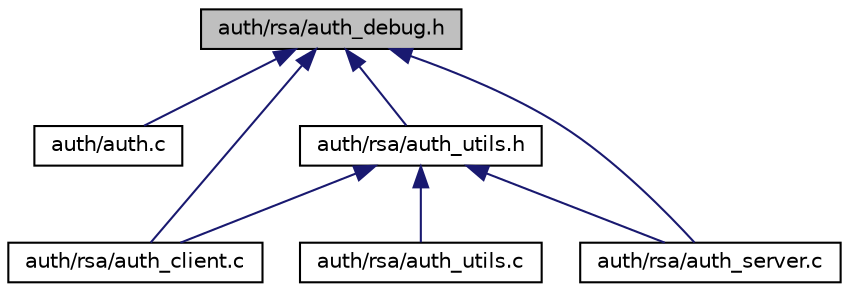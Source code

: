 digraph "auth/rsa/auth_debug.h"
{
  edge [fontname="Helvetica",fontsize="10",labelfontname="Helvetica",labelfontsize="10"];
  node [fontname="Helvetica",fontsize="10",shape=record];
  Node4 [label="auth/rsa/auth_debug.h",height=0.2,width=0.4,color="black", fillcolor="grey75", style="filled", fontcolor="black"];
  Node4 -> Node5 [dir="back",color="midnightblue",fontsize="10",style="solid",fontname="Helvetica"];
  Node5 [label="auth/auth.c",height=0.2,width=0.4,color="black", fillcolor="white", style="filled",URL="$auth_8c.html"];
  Node4 -> Node6 [dir="back",color="midnightblue",fontsize="10",style="solid",fontname="Helvetica"];
  Node6 [label="auth/rsa/auth_client.c",height=0.2,width=0.4,color="black", fillcolor="white", style="filled",URL="$rsa_2auth__client_8c.html"];
  Node4 -> Node7 [dir="back",color="midnightblue",fontsize="10",style="solid",fontname="Helvetica"];
  Node7 [label="auth/rsa/auth_utils.h",height=0.2,width=0.4,color="black", fillcolor="white", style="filled",URL="$rsa_2auth__utils_8h.html"];
  Node7 -> Node6 [dir="back",color="midnightblue",fontsize="10",style="solid",fontname="Helvetica"];
  Node7 -> Node8 [dir="back",color="midnightblue",fontsize="10",style="solid",fontname="Helvetica"];
  Node8 [label="auth/rsa/auth_server.c",height=0.2,width=0.4,color="black", fillcolor="white", style="filled",URL="$rsa_2auth__server_8c.html"];
  Node7 -> Node9 [dir="back",color="midnightblue",fontsize="10",style="solid",fontname="Helvetica"];
  Node9 [label="auth/rsa/auth_utils.c",height=0.2,width=0.4,color="black", fillcolor="white", style="filled",URL="$rsa_2auth__utils_8c.html"];
  Node4 -> Node8 [dir="back",color="midnightblue",fontsize="10",style="solid",fontname="Helvetica"];
}
